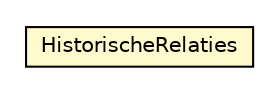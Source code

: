 #!/usr/local/bin/dot
#
# Class diagram 
# Generated by UMLGraph version R5_6-24-gf6e263 (http://www.umlgraph.org/)
#

digraph G {
	edge [fontname="Helvetica",fontsize=10,labelfontname="Helvetica",labelfontsize=10];
	node [fontname="Helvetica",fontsize=10,shape=plaintext];
	nodesep=0.25;
	ranksep=0.5;
	// nl.b3p.brmo.soap.eigendom.HistorischeRelaties
	c1105 [label=<<table title="nl.b3p.brmo.soap.eigendom.HistorischeRelaties" border="0" cellborder="1" cellspacing="0" cellpadding="2" port="p" bgcolor="lemonChiffon" href="./HistorischeRelaties.html">
		<tr><td><table border="0" cellspacing="0" cellpadding="1">
<tr><td align="center" balign="center"> HistorischeRelaties </td></tr>
		</table></td></tr>
		</table>>, URL="./HistorischeRelaties.html", fontname="Helvetica", fontcolor="black", fontsize=10.0];
}

